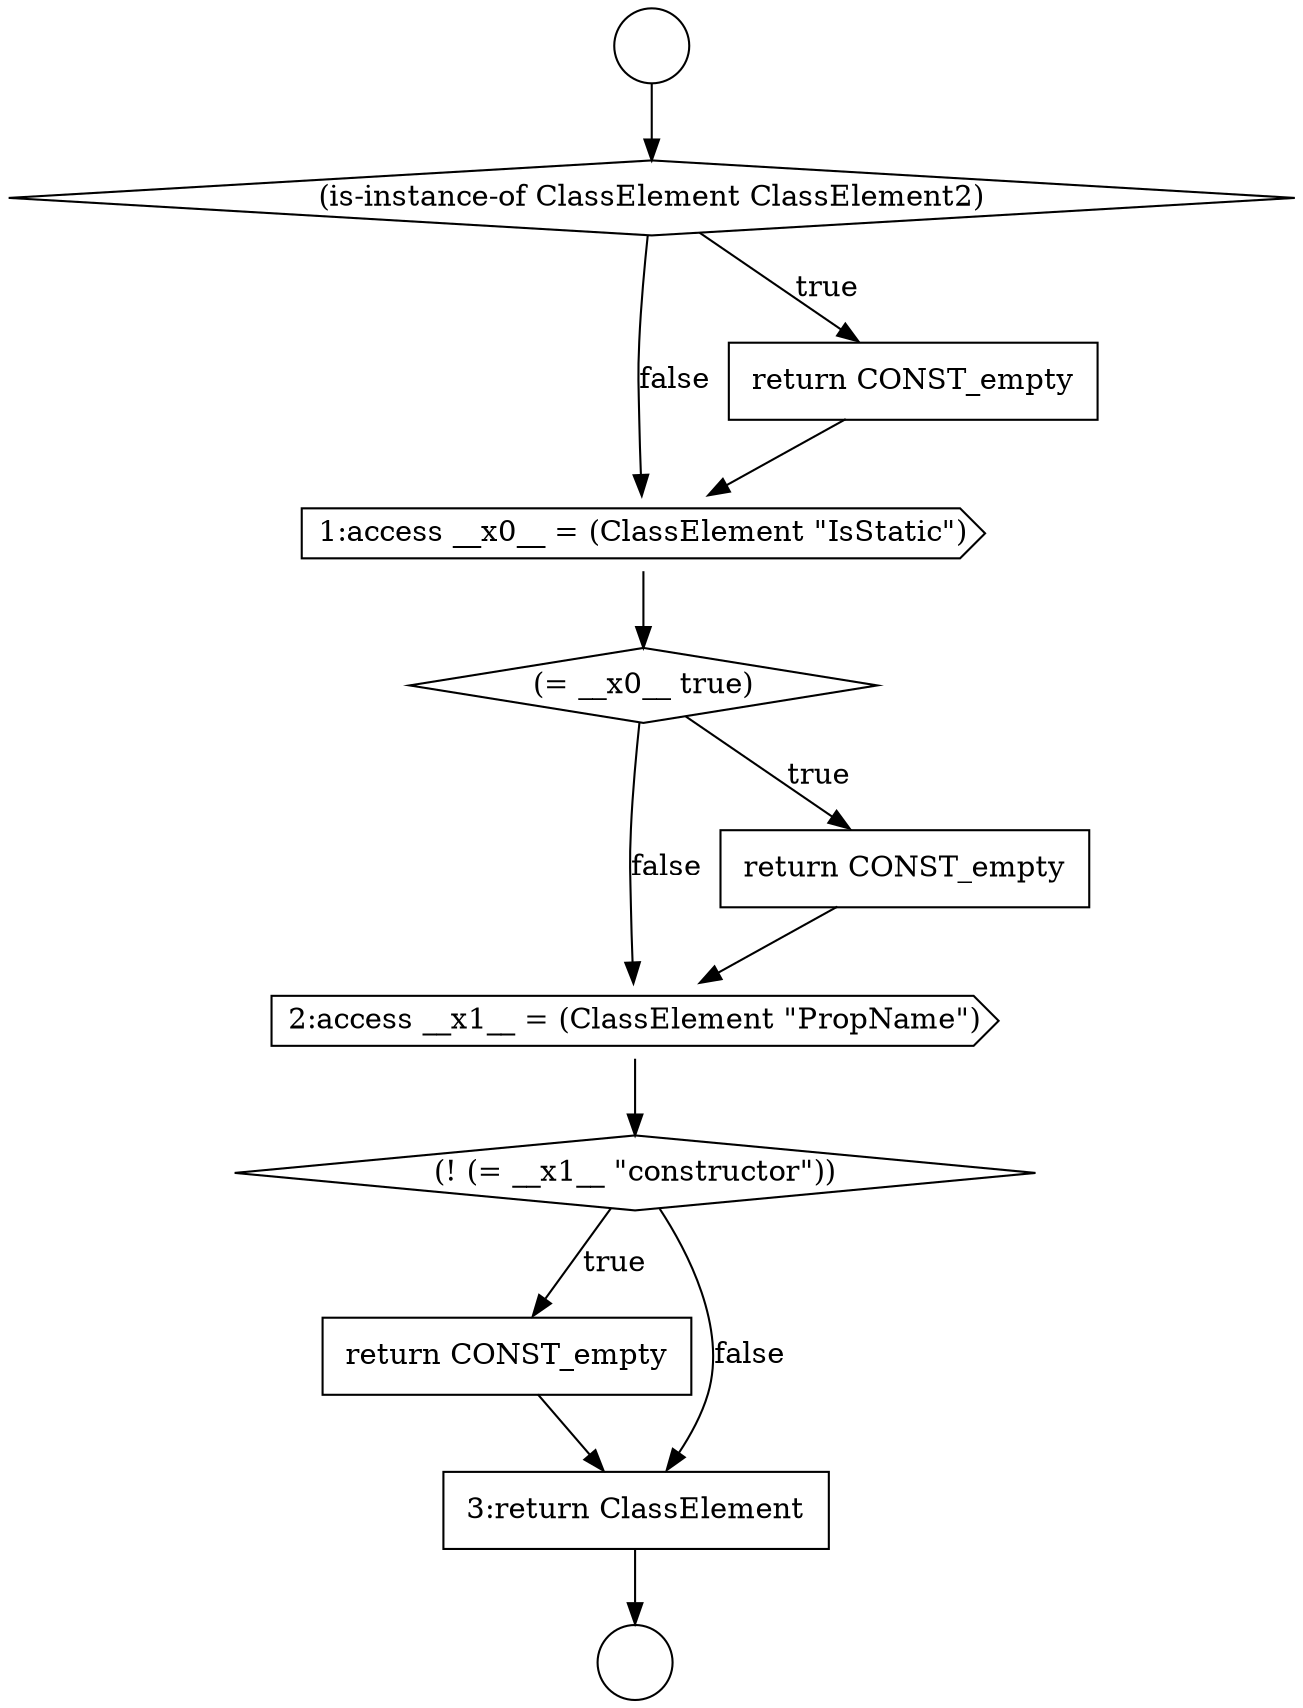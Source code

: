 digraph {
  node8898 [shape=circle label=" " color="black" fillcolor="white" style=filled]
  node8899 [shape=circle label=" " color="black" fillcolor="white" style=filled]
  node8900 [shape=diamond, label=<<font color="black">(is-instance-of ClassElement ClassElement2)</font>> color="black" fillcolor="white" style=filled]
  node8907 [shape=none, margin=0, label=<<font color="black">
    <table border="0" cellborder="1" cellspacing="0" cellpadding="10">
      <tr><td align="left">return CONST_empty</td></tr>
    </table>
  </font>> color="black" fillcolor="white" style=filled]
  node8902 [shape=cds, label=<<font color="black">1:access __x0__ = (ClassElement &quot;IsStatic&quot;)</font>> color="black" fillcolor="white" style=filled]
  node8903 [shape=diamond, label=<<font color="black">(= __x0__ true)</font>> color="black" fillcolor="white" style=filled]
  node8906 [shape=diamond, label=<<font color="black">(! (= __x1__ &quot;constructor&quot;))</font>> color="black" fillcolor="white" style=filled]
  node8905 [shape=cds, label=<<font color="black">2:access __x1__ = (ClassElement &quot;PropName&quot;)</font>> color="black" fillcolor="white" style=filled]
  node8904 [shape=none, margin=0, label=<<font color="black">
    <table border="0" cellborder="1" cellspacing="0" cellpadding="10">
      <tr><td align="left">return CONST_empty</td></tr>
    </table>
  </font>> color="black" fillcolor="white" style=filled]
  node8908 [shape=none, margin=0, label=<<font color="black">
    <table border="0" cellborder="1" cellspacing="0" cellpadding="10">
      <tr><td align="left">3:return ClassElement</td></tr>
    </table>
  </font>> color="black" fillcolor="white" style=filled]
  node8901 [shape=none, margin=0, label=<<font color="black">
    <table border="0" cellborder="1" cellspacing="0" cellpadding="10">
      <tr><td align="left">return CONST_empty</td></tr>
    </table>
  </font>> color="black" fillcolor="white" style=filled]
  node8908 -> node8899 [ color="black"]
  node8907 -> node8908 [ color="black"]
  node8904 -> node8905 [ color="black"]
  node8906 -> node8907 [label=<<font color="black">true</font>> color="black"]
  node8906 -> node8908 [label=<<font color="black">false</font>> color="black"]
  node8901 -> node8902 [ color="black"]
  node8905 -> node8906 [ color="black"]
  node8898 -> node8900 [ color="black"]
  node8903 -> node8904 [label=<<font color="black">true</font>> color="black"]
  node8903 -> node8905 [label=<<font color="black">false</font>> color="black"]
  node8900 -> node8901 [label=<<font color="black">true</font>> color="black"]
  node8900 -> node8902 [label=<<font color="black">false</font>> color="black"]
  node8902 -> node8903 [ color="black"]
}
